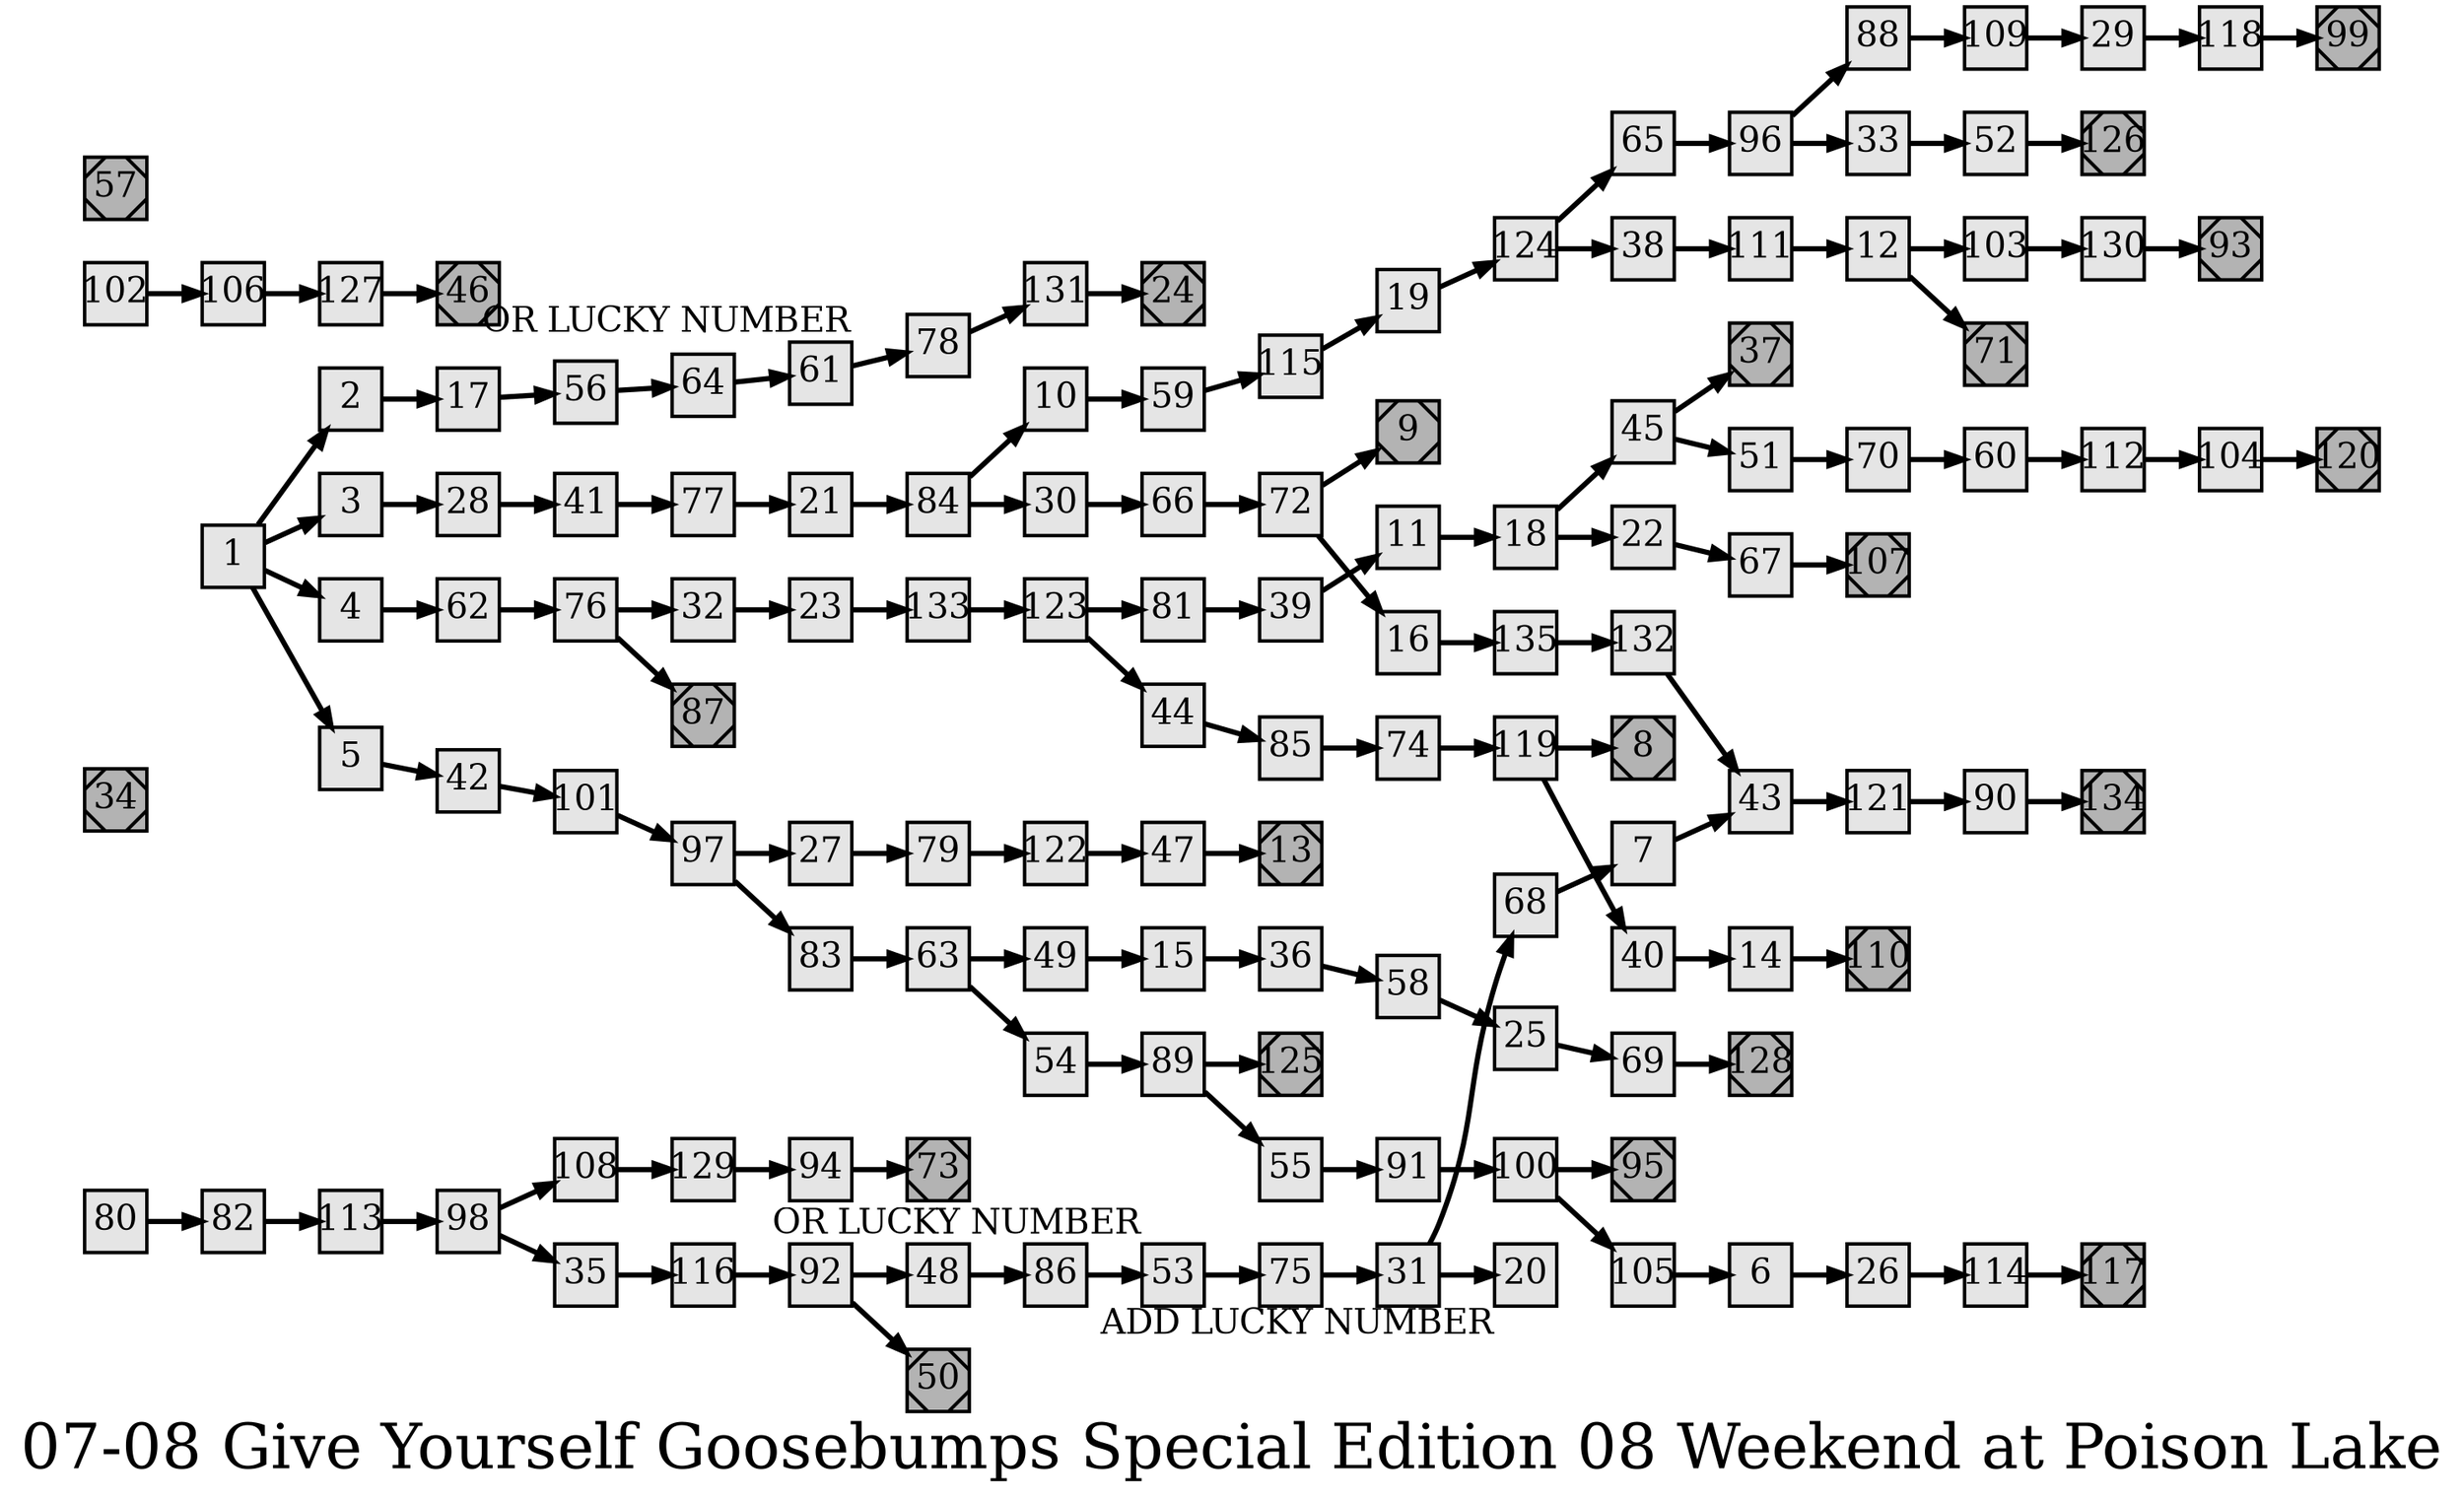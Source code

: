 digraph g{
  graph [ label="07-08 Give Yourself Goosebumps Special Edition 08 Weekend at Poison Lake" rankdir=LR, ordering=out, fontsize=36, nodesep="0.35", ranksep="0.45"];
  node  [shape=rect, penwidth=2, fontsize=20, style=filled, fillcolor=grey90, margin="0,0", labelfloat=true, regular=true, fixedsize=true];
  edge  [labelfloat=true, penwidth=3, fontsize=12];
  // ---;
  // group  : Katz;
  // id     : 07-08;
  // gbid   : 1249;
  // series : Give Yourself Goosebumps Special Edition;
  // title  : Weekend at Poison Lake;
  // author : R.L. Stine;
  // credit:;
  // - name : Juliet Way-Henthorne;
  // role : encoder;
  // date : 2017-11-17;
  // - name : Jeremy Douglass;
  // role : editor;
  // date : 2018-04-11;
  // render:;
  // - name   : small;
  // styles : gvStyles-small.txt;
  // engine : dot;
  // comment: >;
  
  // ---;
  
  // From | To | Label;
  
  1 -> 2;
  1 -> 3;
  1 -> 4;
  1 -> 5;
  2 -> 17;
  3 -> 28;
  4 -> 62;
  5 -> 42;
  6 -> 26;
  7 -> 43;
  8	[ xlabel="E", shape=Msquare, fontsize=20, fillcolor=grey70, xlabel="" ];
  9	[ xlabel="E", shape=Msquare, fontsize=20, fillcolor=grey70, xlabel="" ];
  10 -> 59;
  11 -> 18;
  12 -> 103;
  12 -> 71;
  13	[ xlabel="E", shape=Msquare, fontsize=20, fillcolor=grey70, xlabel="" ];
  14 -> 110;
  15 -> 36;
  16 -> 135;
  17 -> 56;
  18 -> 45;
  18 -> 22;
  19 -> 124;
  20	[ xlabel="ADD LUCKY NUMBER" ];
  21 -> 84;
  22 -> 67;
  23 -> 133;
  24	[ xlabel="E", shape=Msquare, fontsize=20, fillcolor=grey70, xlabel="" ];
  25 -> 69;
  26 -> 114;
  27 -> 79;
  28 -> 41;
  29 -> 118;
  30 -> 66;
  31 -> 68;
  31 -> 20;
  32 -> 23;
  33 -> 52;
  34	[ xlabel="E", shape=Msquare, fontsize=20, fillcolor=grey70, xlabel="" ];
  35 -> 116;
  36 -> 58;
  37	[ xlabel="E", shape=Msquare, fontsize=20, fillcolor=grey70, xlabel="" ];
  38 -> 111;
  39 -> 11;
  40 -> 14;
  41 -> 77;
  42 -> 101;
  43 -> 121;
  44 -> 85;
  45 -> 37;
  45 -> 51;
  46	[ xlabel="E", shape=Msquare, fontsize=20, fillcolor=grey70, xlabel="" ];
  47 -> 13;
  48 -> 86;
  49 -> 15;
  50	[ xlabel="E", shape=Msquare, fontsize=20, fillcolor=grey70, xlabel="" ];
  51 -> 70;
  52 -> 126;
  53 -> 75;
  53	[ xlabel="OR LUCKY NUMBER" ];
  54 -> 89;
  55 -> 91;
  56 -> 64;
  57	[ xlabel="E", shape=Msquare, fontsize=20, fillcolor=grey70, xlabel="" ];
  58 -> 25;
  59 -> 115;
  60 -> 112;
  61 -> 78;
  61	[ xlabel="OR LUCKY NUMBER" ];
  62 -> 76;
  63 -> 49;
  63 -> 54;
  64 -> 61;
  65 -> 96;
  66 -> 72;
  67 -> 107;
  68 -> 7;
  69 -> 128;
  70 -> 60;
  71	[ xlabel="E", shape=Msquare, fontsize=20, fillcolor=grey70, xlabel="" ];
  72 -> 9;
  72 -> 16;
  73	[ xlabel="E", shape=Msquare, fontsize=20, fillcolor=grey70, xlabel="" ];
  74 -> 119;
  75 -> 31;
  76 -> 32;
  76 -> 87;
  77 -> 21;
  78 -> 131;
  79 -> 122;
  80 -> 82;
  81 -> 39;
  82 -> 113;
  83 -> 63;
  84 -> 10;
  84 -> 30;
  85 -> 74;
  86 -> 53;
  87	[ xlabel="E", shape=Msquare, fontsize=20, fillcolor=grey70, xlabel="" ];
  88 -> 109;
  89 -> 125;
  89 -> 55;
  90 -> 134;
  91 -> 100;
  92 -> 48;
  92 -> 50;
  93	[ xlabel="E", shape=Msquare, fontsize=20, fillcolor=grey70, xlabel="" ];
  94 -> 73;
  95	[ xlabel="E", shape=Msquare, fontsize=20, fillcolor=grey70, xlabel="" ];
  96 -> 88;
  96 -> 33;
  97 -> 27;
  97 -> 83;
  98 -> 108;
  98 -> 35;
  99	[ xlabel="E", shape=Msquare, fontsize=20, fillcolor=grey70, xlabel="" ];
  100 -> 105;
  100 -> 95;
  101 -> 97;
  102 -> 106;
  103 -> 130;
  104 -> 120;
  105 -> 6;
  106 -> 127;
  107	[ xlabel="E", shape=Msquare, fontsize=20, fillcolor=grey70, xlabel="" ];
  108 -> 129;
  109 -> 29;
  110	[ xlabel="E", shape=Msquare, fontsize=20, fillcolor=grey70, xlabel="" ];
  111 -> 12;
  112 -> 104;
  113 -> 98;
  114 -> 117;
  115 -> 19;
  116 -> 92;
  117	[ xlabel="E", shape=Msquare, fontsize=20, fillcolor=grey70, xlabel="" ];
  118 -> 99;
  119 -> 8;
  119 -> 40;
  120	[ xlabel="E", shape=Msquare, fontsize=20, fillcolor=grey70, xlabel="" ];
  121 -> 90;
  122 -> 47;
  123 -> 81;
  123 -> 44;
  124 -> 65;
  124 -> 38;
  125	[ xlabel="E", shape=Msquare, fontsize=20, fillcolor=grey70, xlabel="" ];
  126	[ xlabel="E", shape=Msquare, fontsize=20, fillcolor=grey70, xlabel="" ];
  127 -> 46;
  128	[ xlabel="E", shape=Msquare, fontsize=20, fillcolor=grey70, xlabel="" ];
  129 -> 94;
  130 -> 93;
  131 -> 24;
  132 -> 43;
  133 -> 123;
  134	[ xlabel="E", shape=Msquare, fontsize=20, fillcolor=grey70, xlabel="" ];
  135 -> 132;
}

